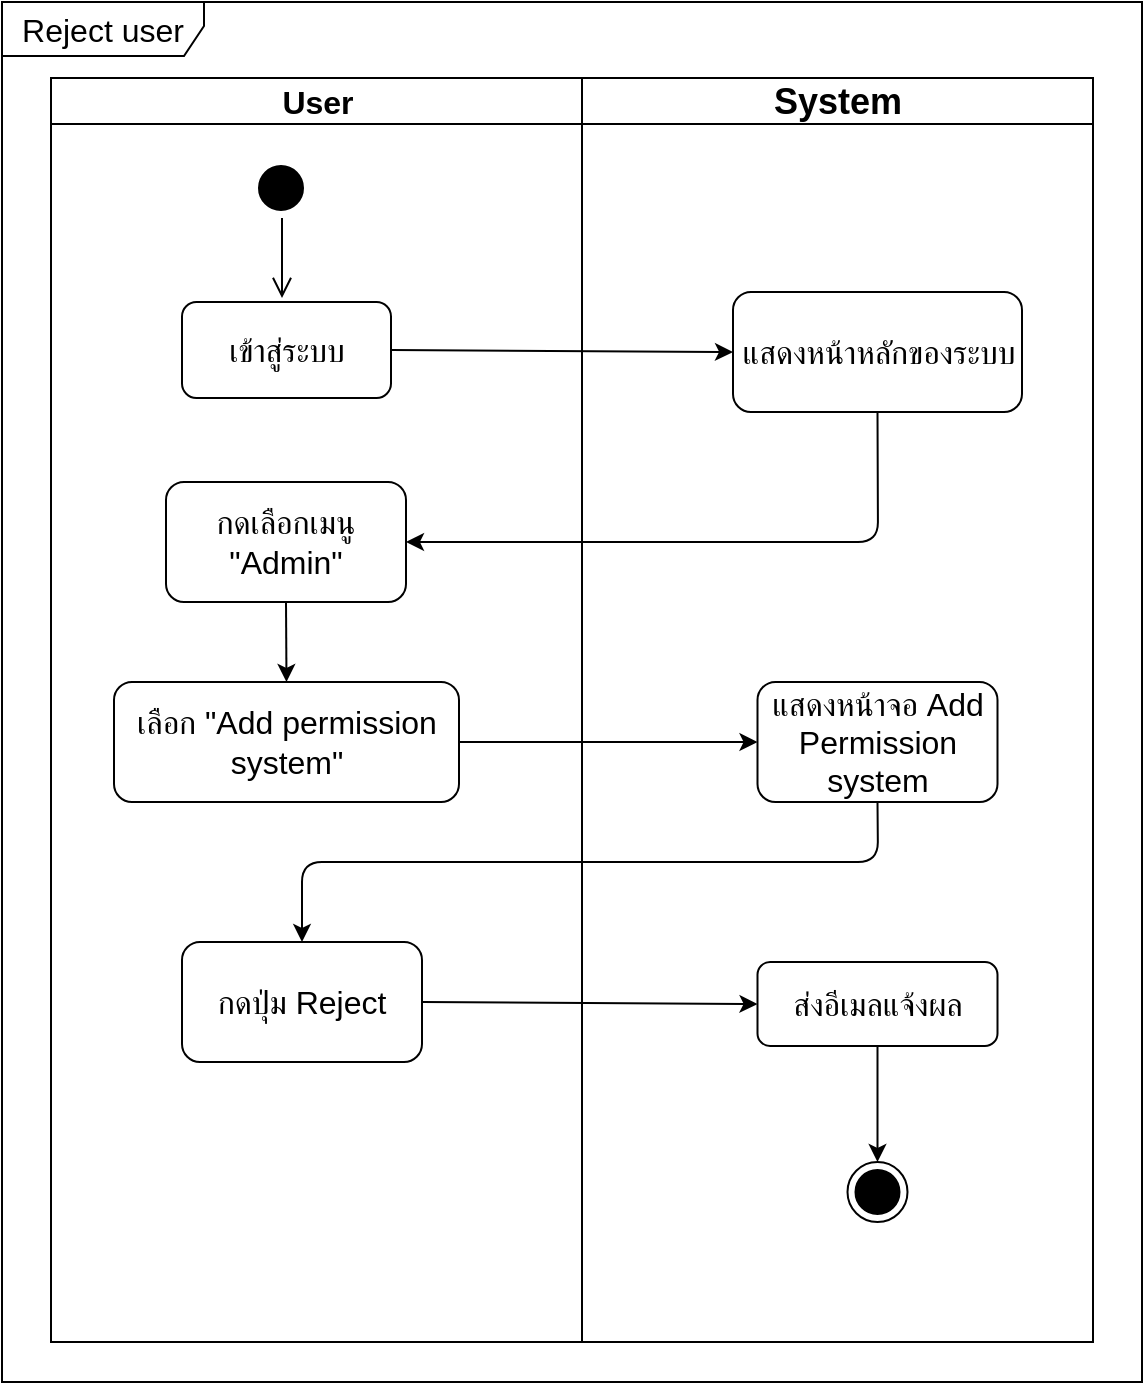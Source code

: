 <mxfile version="13.7.3" type="device"><diagram name="Page-1" id="e7e014a7-5840-1c2e-5031-d8a46d1fe8dd"><mxGraphModel dx="1038" dy="491" grid="1" gridSize="10" guides="1" tooltips="1" connect="1" arrows="1" fold="1" page="1" pageScale="1" pageWidth="1169" pageHeight="826" background="#ffffff" math="0" shadow="0"><root><mxCell id="0"/><mxCell id="1" parent="0"/><mxCell id="ixmEwqms6fVWyFCELuyA-41" value="User" style="swimlane;whiteSpace=wrap;fontSize=16;" vertex="1" parent="1"><mxGeometry x="174.5" y="138" width="265.5" height="632" as="geometry"/></mxCell><mxCell id="ixmEwqms6fVWyFCELuyA-42" value="" style="ellipse;shape=startState;fillColor=#000000;" vertex="1" parent="ixmEwqms6fVWyFCELuyA-41"><mxGeometry x="100" y="40" width="30" height="30" as="geometry"/></mxCell><mxCell id="ixmEwqms6fVWyFCELuyA-43" value="" style="edgeStyle=elbowEdgeStyle;elbow=horizontal;verticalAlign=bottom;endArrow=open;endSize=8;endFill=1;rounded=0" edge="1" parent="ixmEwqms6fVWyFCELuyA-41" source="ixmEwqms6fVWyFCELuyA-42"><mxGeometry x="100" y="40" as="geometry"><mxPoint x="115.5" y="110" as="targetPoint"/></mxGeometry></mxCell><mxCell id="ixmEwqms6fVWyFCELuyA-44" value="&lt;font style=&quot;font-size: 16px&quot;&gt;เข้าสู่ระบบ&lt;/font&gt;" style="rounded=1;whiteSpace=wrap;html=1;" vertex="1" parent="ixmEwqms6fVWyFCELuyA-41"><mxGeometry x="65.5" y="112" width="104.5" height="48" as="geometry"/></mxCell><mxCell id="ixmEwqms6fVWyFCELuyA-45" value="&lt;font style=&quot;font-size: 16px&quot;&gt;กดเลือกเมนู &quot;Admin&quot;&lt;/font&gt;" style="rounded=1;whiteSpace=wrap;html=1;" vertex="1" parent="ixmEwqms6fVWyFCELuyA-41"><mxGeometry x="57.5" y="202" width="120" height="60" as="geometry"/></mxCell><mxCell id="ixmEwqms6fVWyFCELuyA-46" value="&lt;font style=&quot;font-size: 16px&quot;&gt;เลือก &quot;Add permission system&quot;&lt;/font&gt;" style="rounded=1;whiteSpace=wrap;html=1;" vertex="1" parent="ixmEwqms6fVWyFCELuyA-41"><mxGeometry x="31.5" y="302" width="172.5" height="60" as="geometry"/></mxCell><mxCell id="ixmEwqms6fVWyFCELuyA-47" value="" style="endArrow=classic;html=1;exitX=0.5;exitY=1;exitDx=0;exitDy=0;entryX=0.5;entryY=0;entryDx=0;entryDy=0;" edge="1" parent="ixmEwqms6fVWyFCELuyA-41" source="ixmEwqms6fVWyFCELuyA-45" target="ixmEwqms6fVWyFCELuyA-46"><mxGeometry width="50" height="50" relative="1" as="geometry"><mxPoint x="175.5" y="302" as="sourcePoint"/><mxPoint x="225.5" y="252" as="targetPoint"/></mxGeometry></mxCell><mxCell id="ixmEwqms6fVWyFCELuyA-48" value="&lt;font style=&quot;font-size: 16px&quot;&gt;กดปุ่ม Reject&lt;/font&gt;" style="rounded=1;whiteSpace=wrap;html=1;" vertex="1" parent="ixmEwqms6fVWyFCELuyA-41"><mxGeometry x="65.5" y="432" width="120" height="60" as="geometry"/></mxCell><mxCell id="ixmEwqms6fVWyFCELuyA-49" value="System" style="swimlane;whiteSpace=wrap;fontSize=18;startSize=23;" vertex="1" parent="ixmEwqms6fVWyFCELuyA-41"><mxGeometry x="265.5" width="255.5" height="632" as="geometry"/></mxCell><mxCell id="ixmEwqms6fVWyFCELuyA-50" value="&lt;font style=&quot;font-size: 16px&quot;&gt;แสดงหน้าหลักของระบบ&lt;/font&gt;" style="rounded=1;whiteSpace=wrap;html=1;" vertex="1" parent="ixmEwqms6fVWyFCELuyA-49"><mxGeometry x="75.5" y="107" width="144.5" height="60" as="geometry"/></mxCell><mxCell id="ixmEwqms6fVWyFCELuyA-51" value="&lt;font style=&quot;font-size: 16px&quot;&gt;แสดงหน้าจอ Add Permission system&lt;/font&gt;" style="rounded=1;whiteSpace=wrap;html=1;" vertex="1" parent="ixmEwqms6fVWyFCELuyA-49"><mxGeometry x="87.75" y="302" width="120" height="60" as="geometry"/></mxCell><mxCell id="ixmEwqms6fVWyFCELuyA-52" value="&lt;font style=&quot;font-size: 16px&quot;&gt;ส่งอีเมลแจ้งผล&lt;/font&gt;" style="rounded=1;whiteSpace=wrap;html=1;" vertex="1" parent="ixmEwqms6fVWyFCELuyA-49"><mxGeometry x="87.75" y="442" width="120" height="42" as="geometry"/></mxCell><mxCell id="ixmEwqms6fVWyFCELuyA-53" value="" style="endArrow=classic;html=1;exitX=0.5;exitY=1;exitDx=0;exitDy=0;" edge="1" parent="ixmEwqms6fVWyFCELuyA-49" source="ixmEwqms6fVWyFCELuyA-52" target="ixmEwqms6fVWyFCELuyA-54"><mxGeometry width="50" height="50" relative="1" as="geometry"><mxPoint x="145.5" y="552" as="sourcePoint"/><mxPoint x="195.5" y="502" as="targetPoint"/></mxGeometry></mxCell><mxCell id="ixmEwqms6fVWyFCELuyA-54" value="" style="ellipse;html=1;shape=endState;fillColor=#000000;" vertex="1" parent="ixmEwqms6fVWyFCELuyA-49"><mxGeometry x="132.75" y="542" width="30" height="30" as="geometry"/></mxCell><mxCell id="ixmEwqms6fVWyFCELuyA-55" value="" style="endArrow=classic;html=1;exitX=1;exitY=0.5;exitDx=0;exitDy=0;entryX=0;entryY=0.5;entryDx=0;entryDy=0;" edge="1" parent="ixmEwqms6fVWyFCELuyA-41" source="ixmEwqms6fVWyFCELuyA-44" target="ixmEwqms6fVWyFCELuyA-50"><mxGeometry width="50" height="50" relative="1" as="geometry"><mxPoint x="215.5" y="202" as="sourcePoint"/><mxPoint x="265.5" y="152" as="targetPoint"/></mxGeometry></mxCell><mxCell id="ixmEwqms6fVWyFCELuyA-56" value="" style="endArrow=classic;html=1;exitX=0.5;exitY=1;exitDx=0;exitDy=0;entryX=1;entryY=0.5;entryDx=0;entryDy=0;" edge="1" parent="ixmEwqms6fVWyFCELuyA-41" source="ixmEwqms6fVWyFCELuyA-50" target="ixmEwqms6fVWyFCELuyA-45"><mxGeometry width="50" height="50" relative="1" as="geometry"><mxPoint x="395.5" y="282" as="sourcePoint"/><mxPoint x="445.5" y="232" as="targetPoint"/><Array as="points"><mxPoint x="413.5" y="232"/></Array></mxGeometry></mxCell><mxCell id="ixmEwqms6fVWyFCELuyA-57" value="" style="endArrow=classic;html=1;exitX=1;exitY=0.5;exitDx=0;exitDy=0;entryX=0;entryY=0.5;entryDx=0;entryDy=0;" edge="1" parent="ixmEwqms6fVWyFCELuyA-41" source="ixmEwqms6fVWyFCELuyA-46" target="ixmEwqms6fVWyFCELuyA-51"><mxGeometry width="50" height="50" relative="1" as="geometry"><mxPoint x="235.5" y="352" as="sourcePoint"/><mxPoint x="285.5" y="302" as="targetPoint"/></mxGeometry></mxCell><mxCell id="ixmEwqms6fVWyFCELuyA-58" value="" style="endArrow=classic;html=1;exitX=0.5;exitY=1;exitDx=0;exitDy=0;entryX=0.5;entryY=0;entryDx=0;entryDy=0;" edge="1" parent="ixmEwqms6fVWyFCELuyA-41" source="ixmEwqms6fVWyFCELuyA-51" target="ixmEwqms6fVWyFCELuyA-48"><mxGeometry width="50" height="50" relative="1" as="geometry"><mxPoint x="335.5" y="482" as="sourcePoint"/><mxPoint x="130.5" y="422" as="targetPoint"/><Array as="points"><mxPoint x="413.5" y="392"/><mxPoint x="125.5" y="392"/></Array></mxGeometry></mxCell><mxCell id="ixmEwqms6fVWyFCELuyA-59" value="" style="endArrow=classic;html=1;entryX=0;entryY=0.5;entryDx=0;entryDy=0;" edge="1" parent="1" target="ixmEwqms6fVWyFCELuyA-52"><mxGeometry width="50" height="50" relative="1" as="geometry"><mxPoint x="360" y="600" as="sourcePoint"/><mxPoint x="420" y="570" as="targetPoint"/></mxGeometry></mxCell><mxCell id="ixmEwqms6fVWyFCELuyA-60" value="Reject user" style="shape=umlFrame;whiteSpace=wrap;html=1;strokeColor=#000000;fontSize=16;width=101;height=27;" vertex="1" parent="1"><mxGeometry x="150" y="100" width="570" height="690" as="geometry"/></mxCell></root></mxGraphModel></diagram></mxfile>
